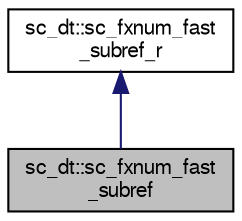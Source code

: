 digraph "sc_dt::sc_fxnum_fast_subref"
{
  edge [fontname="FreeSans",fontsize="10",labelfontname="FreeSans",labelfontsize="10"];
  node [fontname="FreeSans",fontsize="10",shape=record];
  Node0 [label="sc_dt::sc_fxnum_fast\l_subref",height=0.2,width=0.4,color="black", fillcolor="grey75", style="filled", fontcolor="black"];
  Node1 -> Node0 [dir="back",color="midnightblue",fontsize="10",style="solid",fontname="FreeSans"];
  Node1 [label="sc_dt::sc_fxnum_fast\l_subref_r",height=0.2,width=0.4,color="black", fillcolor="white", style="filled",URL="$a01552.html"];
}
